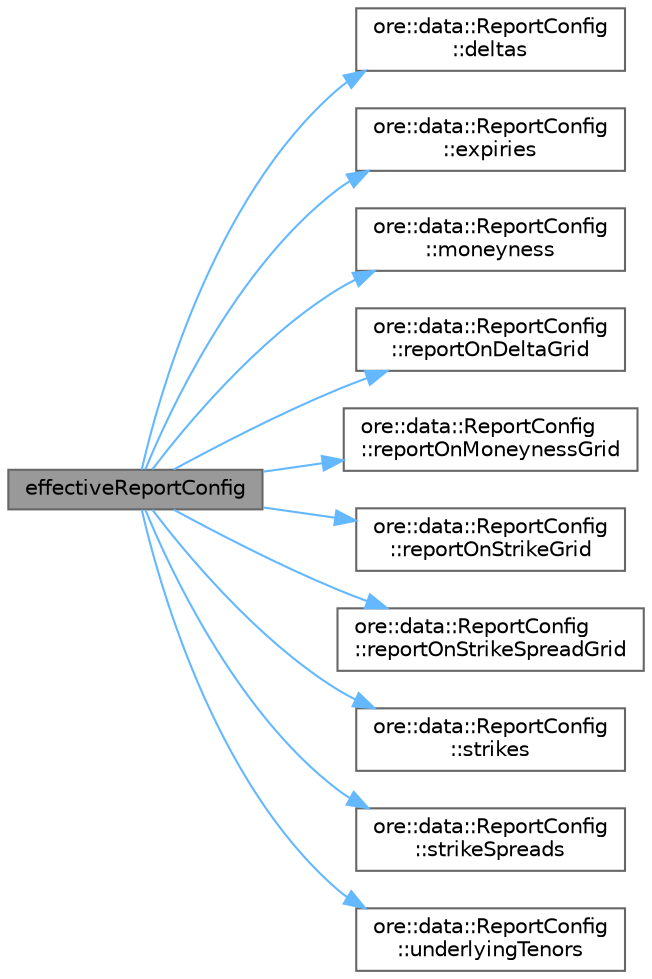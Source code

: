 digraph "effectiveReportConfig"
{
 // INTERACTIVE_SVG=YES
 // LATEX_PDF_SIZE
  bgcolor="transparent";
  edge [fontname=Helvetica,fontsize=10,labelfontname=Helvetica,labelfontsize=10];
  node [fontname=Helvetica,fontsize=10,shape=box,height=0.2,width=0.4];
  rankdir="LR";
  Node1 [label="effectiveReportConfig",height=0.2,width=0.4,color="gray40", fillcolor="grey60", style="filled", fontcolor="black",tooltip=" "];
  Node1 -> Node2 [color="steelblue1",style="solid"];
  Node2 [label="ore::data::ReportConfig\l::deltas",height=0.2,width=0.4,color="grey40", fillcolor="white", style="filled",URL="$classore_1_1data_1_1_report_config.html#a4e7f096baca32e79358e09ada698bdce",tooltip=" "];
  Node1 -> Node3 [color="steelblue1",style="solid"];
  Node3 [label="ore::data::ReportConfig\l::expiries",height=0.2,width=0.4,color="grey40", fillcolor="white", style="filled",URL="$classore_1_1data_1_1_report_config.html#a82578f32908fbaf6c03607239312437d",tooltip=" "];
  Node1 -> Node4 [color="steelblue1",style="solid"];
  Node4 [label="ore::data::ReportConfig\l::moneyness",height=0.2,width=0.4,color="grey40", fillcolor="white", style="filled",URL="$classore_1_1data_1_1_report_config.html#aee007654632574a63d04e7c6d0bc048f",tooltip=" "];
  Node1 -> Node5 [color="steelblue1",style="solid"];
  Node5 [label="ore::data::ReportConfig\l::reportOnDeltaGrid",height=0.2,width=0.4,color="grey40", fillcolor="white", style="filled",URL="$classore_1_1data_1_1_report_config.html#a13b426492274e696ee57b64ee0905f8b",tooltip=" "];
  Node1 -> Node6 [color="steelblue1",style="solid"];
  Node6 [label="ore::data::ReportConfig\l::reportOnMoneynessGrid",height=0.2,width=0.4,color="grey40", fillcolor="white", style="filled",URL="$classore_1_1data_1_1_report_config.html#a56ab5896ba11edc3f435cefc0c45085a",tooltip=" "];
  Node1 -> Node7 [color="steelblue1",style="solid"];
  Node7 [label="ore::data::ReportConfig\l::reportOnStrikeGrid",height=0.2,width=0.4,color="grey40", fillcolor="white", style="filled",URL="$classore_1_1data_1_1_report_config.html#a74e55eb606801e93e03464e36edc3954",tooltip=" "];
  Node1 -> Node8 [color="steelblue1",style="solid"];
  Node8 [label="ore::data::ReportConfig\l::reportOnStrikeSpreadGrid",height=0.2,width=0.4,color="grey40", fillcolor="white", style="filled",URL="$classore_1_1data_1_1_report_config.html#a5552ccfe35e93f625d97ce7912182770",tooltip=" "];
  Node1 -> Node9 [color="steelblue1",style="solid"];
  Node9 [label="ore::data::ReportConfig\l::strikes",height=0.2,width=0.4,color="grey40", fillcolor="white", style="filled",URL="$classore_1_1data_1_1_report_config.html#a3e27de23896c5cad96fe8b54be7efbfc",tooltip=" "];
  Node1 -> Node10 [color="steelblue1",style="solid"];
  Node10 [label="ore::data::ReportConfig\l::strikeSpreads",height=0.2,width=0.4,color="grey40", fillcolor="white", style="filled",URL="$classore_1_1data_1_1_report_config.html#af8d226e2763da6112782a272b6bf454b",tooltip=" "];
  Node1 -> Node11 [color="steelblue1",style="solid"];
  Node11 [label="ore::data::ReportConfig\l::underlyingTenors",height=0.2,width=0.4,color="grey40", fillcolor="white", style="filled",URL="$classore_1_1data_1_1_report_config.html#a17329bf807a1070ecbc7e03e3cc94df3",tooltip=" "];
}
